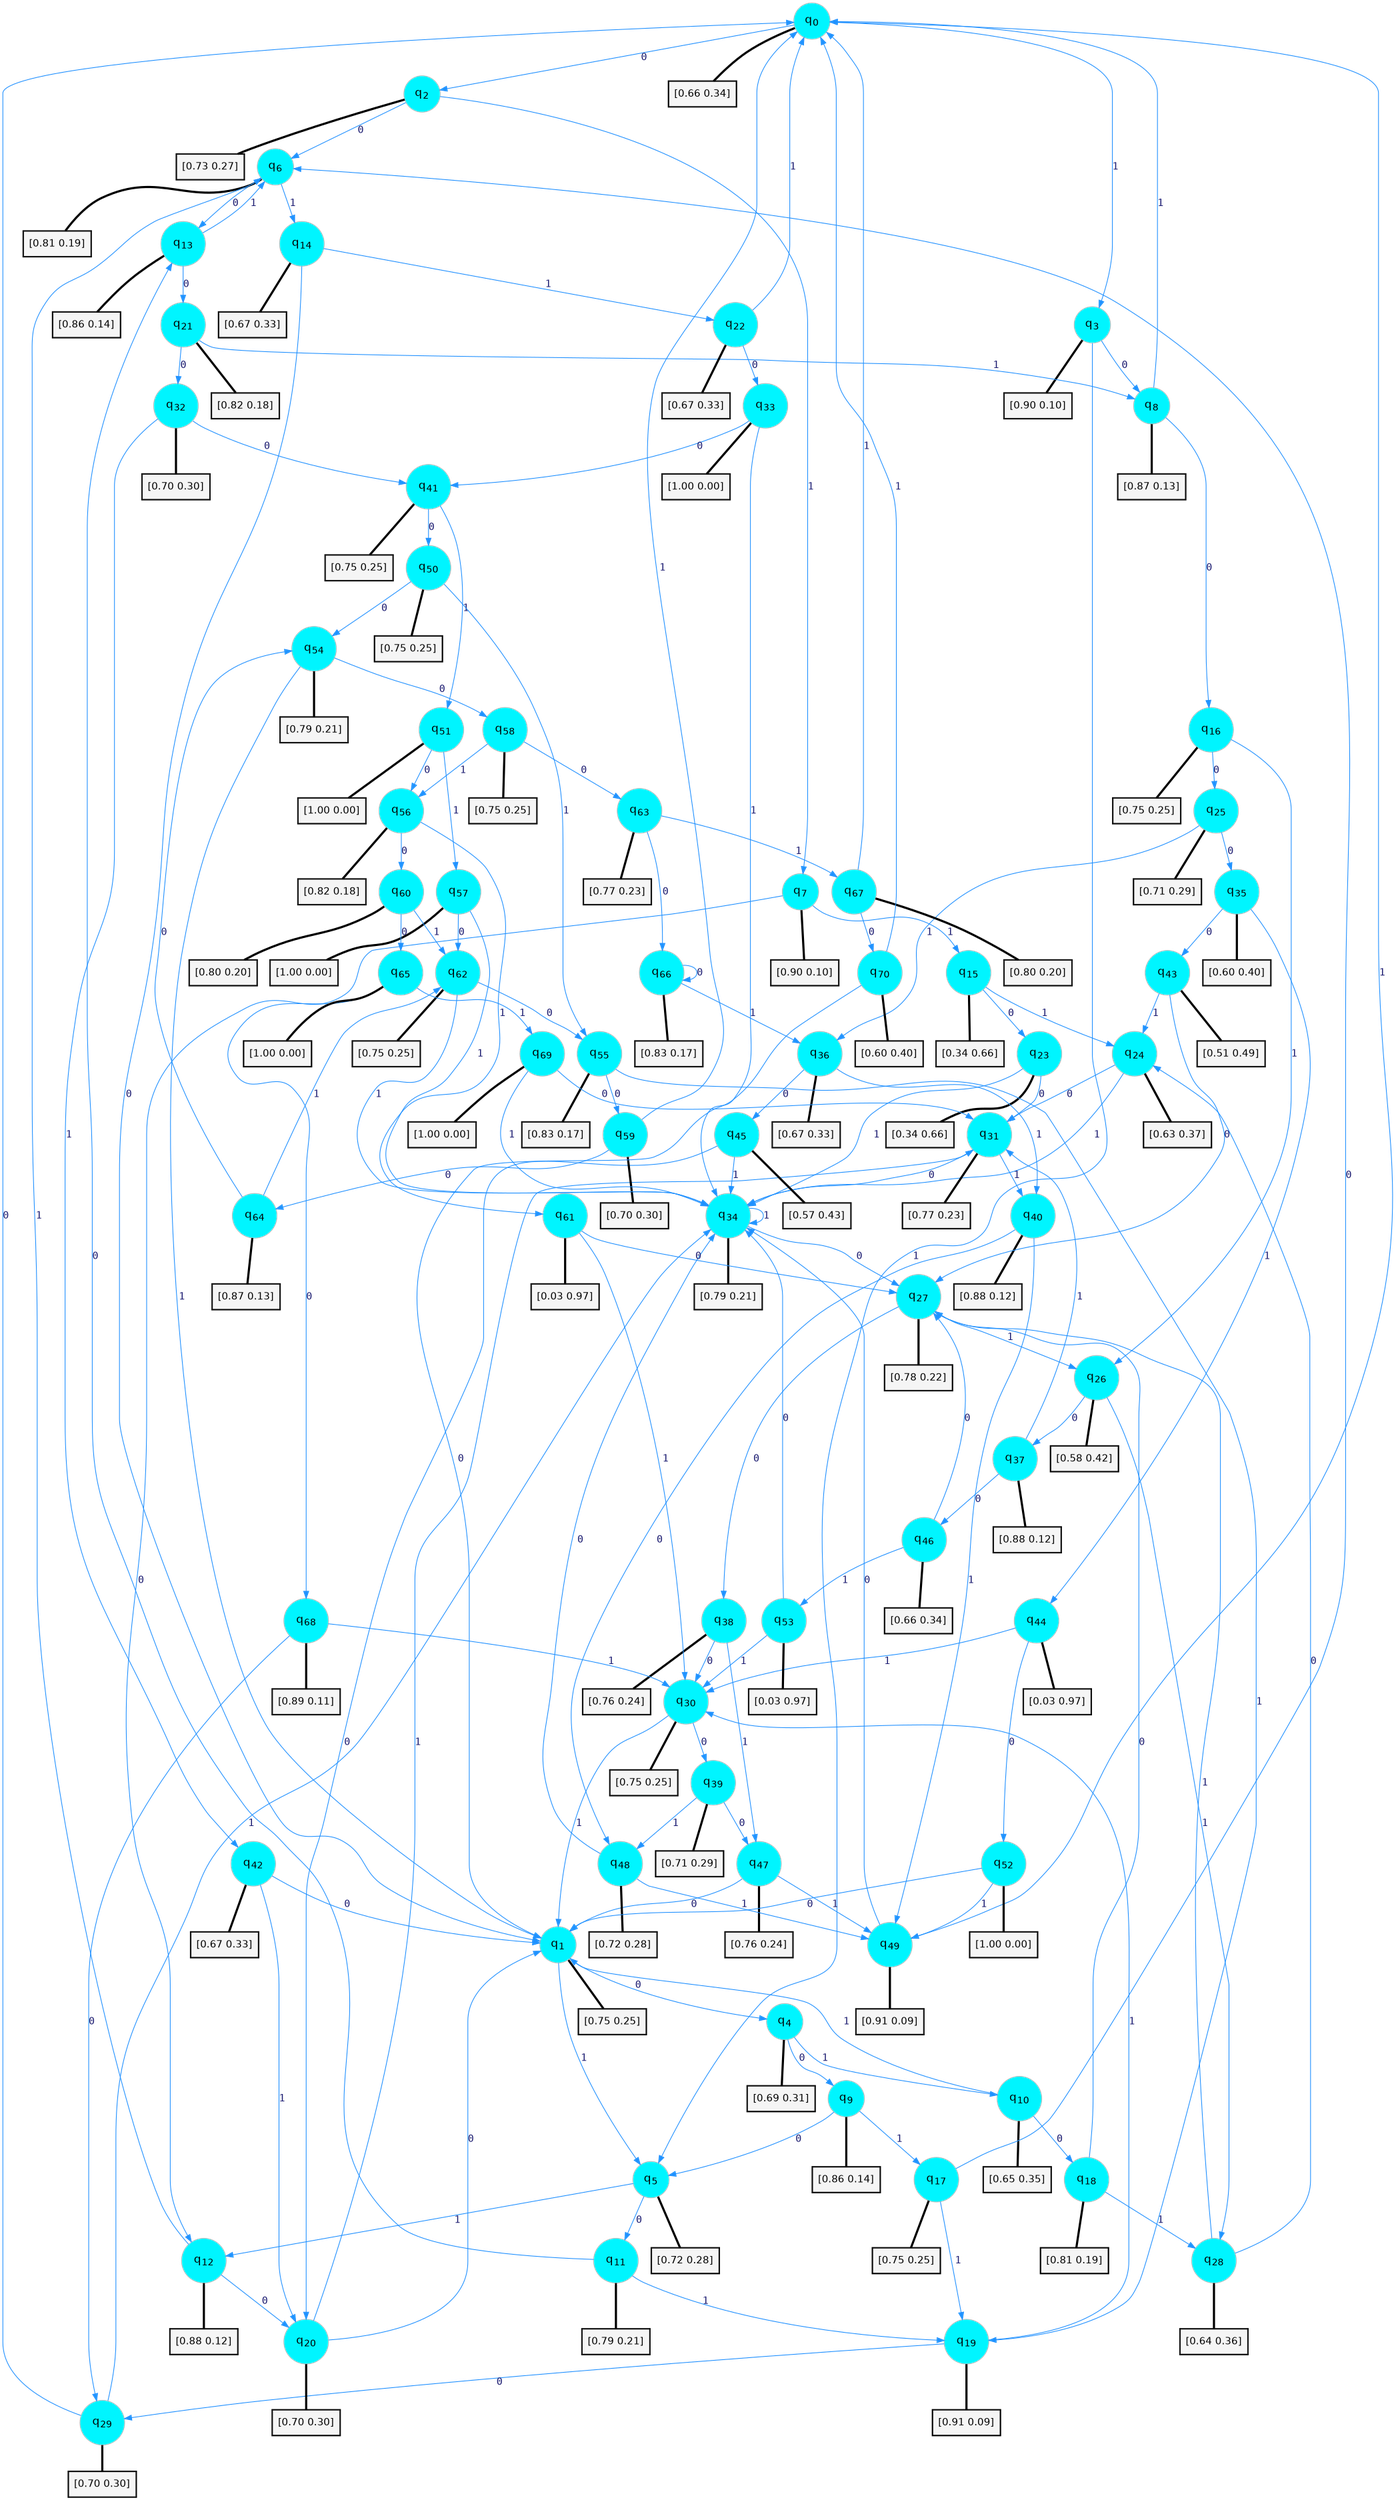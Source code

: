 digraph G {
graph [
bgcolor=transparent, dpi=300, rankdir=TD, size="40,25"];
node [
color=gray, fillcolor=turquoise1, fontcolor=black, fontname=Helvetica, fontsize=16, fontweight=bold, shape=circle, style=filled];
edge [
arrowsize=1, color=dodgerblue1, fontcolor=midnightblue, fontname=courier, fontweight=bold, penwidth=1, style=solid, weight=20];
0[label=<q<SUB>0</SUB>>];
1[label=<q<SUB>1</SUB>>];
2[label=<q<SUB>2</SUB>>];
3[label=<q<SUB>3</SUB>>];
4[label=<q<SUB>4</SUB>>];
5[label=<q<SUB>5</SUB>>];
6[label=<q<SUB>6</SUB>>];
7[label=<q<SUB>7</SUB>>];
8[label=<q<SUB>8</SUB>>];
9[label=<q<SUB>9</SUB>>];
10[label=<q<SUB>10</SUB>>];
11[label=<q<SUB>11</SUB>>];
12[label=<q<SUB>12</SUB>>];
13[label=<q<SUB>13</SUB>>];
14[label=<q<SUB>14</SUB>>];
15[label=<q<SUB>15</SUB>>];
16[label=<q<SUB>16</SUB>>];
17[label=<q<SUB>17</SUB>>];
18[label=<q<SUB>18</SUB>>];
19[label=<q<SUB>19</SUB>>];
20[label=<q<SUB>20</SUB>>];
21[label=<q<SUB>21</SUB>>];
22[label=<q<SUB>22</SUB>>];
23[label=<q<SUB>23</SUB>>];
24[label=<q<SUB>24</SUB>>];
25[label=<q<SUB>25</SUB>>];
26[label=<q<SUB>26</SUB>>];
27[label=<q<SUB>27</SUB>>];
28[label=<q<SUB>28</SUB>>];
29[label=<q<SUB>29</SUB>>];
30[label=<q<SUB>30</SUB>>];
31[label=<q<SUB>31</SUB>>];
32[label=<q<SUB>32</SUB>>];
33[label=<q<SUB>33</SUB>>];
34[label=<q<SUB>34</SUB>>];
35[label=<q<SUB>35</SUB>>];
36[label=<q<SUB>36</SUB>>];
37[label=<q<SUB>37</SUB>>];
38[label=<q<SUB>38</SUB>>];
39[label=<q<SUB>39</SUB>>];
40[label=<q<SUB>40</SUB>>];
41[label=<q<SUB>41</SUB>>];
42[label=<q<SUB>42</SUB>>];
43[label=<q<SUB>43</SUB>>];
44[label=<q<SUB>44</SUB>>];
45[label=<q<SUB>45</SUB>>];
46[label=<q<SUB>46</SUB>>];
47[label=<q<SUB>47</SUB>>];
48[label=<q<SUB>48</SUB>>];
49[label=<q<SUB>49</SUB>>];
50[label=<q<SUB>50</SUB>>];
51[label=<q<SUB>51</SUB>>];
52[label=<q<SUB>52</SUB>>];
53[label=<q<SUB>53</SUB>>];
54[label=<q<SUB>54</SUB>>];
55[label=<q<SUB>55</SUB>>];
56[label=<q<SUB>56</SUB>>];
57[label=<q<SUB>57</SUB>>];
58[label=<q<SUB>58</SUB>>];
59[label=<q<SUB>59</SUB>>];
60[label=<q<SUB>60</SUB>>];
61[label=<q<SUB>61</SUB>>];
62[label=<q<SUB>62</SUB>>];
63[label=<q<SUB>63</SUB>>];
64[label=<q<SUB>64</SUB>>];
65[label=<q<SUB>65</SUB>>];
66[label=<q<SUB>66</SUB>>];
67[label=<q<SUB>67</SUB>>];
68[label=<q<SUB>68</SUB>>];
69[label=<q<SUB>69</SUB>>];
70[label=<q<SUB>70</SUB>>];
71[label="[0.66 0.34]", shape=box,fontcolor=black, fontname=Helvetica, fontsize=14, penwidth=2, fillcolor=whitesmoke,color=black];
72[label="[0.75 0.25]", shape=box,fontcolor=black, fontname=Helvetica, fontsize=14, penwidth=2, fillcolor=whitesmoke,color=black];
73[label="[0.73 0.27]", shape=box,fontcolor=black, fontname=Helvetica, fontsize=14, penwidth=2, fillcolor=whitesmoke,color=black];
74[label="[0.90 0.10]", shape=box,fontcolor=black, fontname=Helvetica, fontsize=14, penwidth=2, fillcolor=whitesmoke,color=black];
75[label="[0.69 0.31]", shape=box,fontcolor=black, fontname=Helvetica, fontsize=14, penwidth=2, fillcolor=whitesmoke,color=black];
76[label="[0.72 0.28]", shape=box,fontcolor=black, fontname=Helvetica, fontsize=14, penwidth=2, fillcolor=whitesmoke,color=black];
77[label="[0.81 0.19]", shape=box,fontcolor=black, fontname=Helvetica, fontsize=14, penwidth=2, fillcolor=whitesmoke,color=black];
78[label="[0.90 0.10]", shape=box,fontcolor=black, fontname=Helvetica, fontsize=14, penwidth=2, fillcolor=whitesmoke,color=black];
79[label="[0.87 0.13]", shape=box,fontcolor=black, fontname=Helvetica, fontsize=14, penwidth=2, fillcolor=whitesmoke,color=black];
80[label="[0.86 0.14]", shape=box,fontcolor=black, fontname=Helvetica, fontsize=14, penwidth=2, fillcolor=whitesmoke,color=black];
81[label="[0.65 0.35]", shape=box,fontcolor=black, fontname=Helvetica, fontsize=14, penwidth=2, fillcolor=whitesmoke,color=black];
82[label="[0.79 0.21]", shape=box,fontcolor=black, fontname=Helvetica, fontsize=14, penwidth=2, fillcolor=whitesmoke,color=black];
83[label="[0.88 0.12]", shape=box,fontcolor=black, fontname=Helvetica, fontsize=14, penwidth=2, fillcolor=whitesmoke,color=black];
84[label="[0.86 0.14]", shape=box,fontcolor=black, fontname=Helvetica, fontsize=14, penwidth=2, fillcolor=whitesmoke,color=black];
85[label="[0.67 0.33]", shape=box,fontcolor=black, fontname=Helvetica, fontsize=14, penwidth=2, fillcolor=whitesmoke,color=black];
86[label="[0.34 0.66]", shape=box,fontcolor=black, fontname=Helvetica, fontsize=14, penwidth=2, fillcolor=whitesmoke,color=black];
87[label="[0.75 0.25]", shape=box,fontcolor=black, fontname=Helvetica, fontsize=14, penwidth=2, fillcolor=whitesmoke,color=black];
88[label="[0.75 0.25]", shape=box,fontcolor=black, fontname=Helvetica, fontsize=14, penwidth=2, fillcolor=whitesmoke,color=black];
89[label="[0.81 0.19]", shape=box,fontcolor=black, fontname=Helvetica, fontsize=14, penwidth=2, fillcolor=whitesmoke,color=black];
90[label="[0.91 0.09]", shape=box,fontcolor=black, fontname=Helvetica, fontsize=14, penwidth=2, fillcolor=whitesmoke,color=black];
91[label="[0.70 0.30]", shape=box,fontcolor=black, fontname=Helvetica, fontsize=14, penwidth=2, fillcolor=whitesmoke,color=black];
92[label="[0.82 0.18]", shape=box,fontcolor=black, fontname=Helvetica, fontsize=14, penwidth=2, fillcolor=whitesmoke,color=black];
93[label="[0.67 0.33]", shape=box,fontcolor=black, fontname=Helvetica, fontsize=14, penwidth=2, fillcolor=whitesmoke,color=black];
94[label="[0.34 0.66]", shape=box,fontcolor=black, fontname=Helvetica, fontsize=14, penwidth=2, fillcolor=whitesmoke,color=black];
95[label="[0.63 0.37]", shape=box,fontcolor=black, fontname=Helvetica, fontsize=14, penwidth=2, fillcolor=whitesmoke,color=black];
96[label="[0.71 0.29]", shape=box,fontcolor=black, fontname=Helvetica, fontsize=14, penwidth=2, fillcolor=whitesmoke,color=black];
97[label="[0.58 0.42]", shape=box,fontcolor=black, fontname=Helvetica, fontsize=14, penwidth=2, fillcolor=whitesmoke,color=black];
98[label="[0.78 0.22]", shape=box,fontcolor=black, fontname=Helvetica, fontsize=14, penwidth=2, fillcolor=whitesmoke,color=black];
99[label="[0.64 0.36]", shape=box,fontcolor=black, fontname=Helvetica, fontsize=14, penwidth=2, fillcolor=whitesmoke,color=black];
100[label="[0.70 0.30]", shape=box,fontcolor=black, fontname=Helvetica, fontsize=14, penwidth=2, fillcolor=whitesmoke,color=black];
101[label="[0.75 0.25]", shape=box,fontcolor=black, fontname=Helvetica, fontsize=14, penwidth=2, fillcolor=whitesmoke,color=black];
102[label="[0.77 0.23]", shape=box,fontcolor=black, fontname=Helvetica, fontsize=14, penwidth=2, fillcolor=whitesmoke,color=black];
103[label="[0.70 0.30]", shape=box,fontcolor=black, fontname=Helvetica, fontsize=14, penwidth=2, fillcolor=whitesmoke,color=black];
104[label="[1.00 0.00]", shape=box,fontcolor=black, fontname=Helvetica, fontsize=14, penwidth=2, fillcolor=whitesmoke,color=black];
105[label="[0.79 0.21]", shape=box,fontcolor=black, fontname=Helvetica, fontsize=14, penwidth=2, fillcolor=whitesmoke,color=black];
106[label="[0.60 0.40]", shape=box,fontcolor=black, fontname=Helvetica, fontsize=14, penwidth=2, fillcolor=whitesmoke,color=black];
107[label="[0.67 0.33]", shape=box,fontcolor=black, fontname=Helvetica, fontsize=14, penwidth=2, fillcolor=whitesmoke,color=black];
108[label="[0.88 0.12]", shape=box,fontcolor=black, fontname=Helvetica, fontsize=14, penwidth=2, fillcolor=whitesmoke,color=black];
109[label="[0.76 0.24]", shape=box,fontcolor=black, fontname=Helvetica, fontsize=14, penwidth=2, fillcolor=whitesmoke,color=black];
110[label="[0.71 0.29]", shape=box,fontcolor=black, fontname=Helvetica, fontsize=14, penwidth=2, fillcolor=whitesmoke,color=black];
111[label="[0.88 0.12]", shape=box,fontcolor=black, fontname=Helvetica, fontsize=14, penwidth=2, fillcolor=whitesmoke,color=black];
112[label="[0.75 0.25]", shape=box,fontcolor=black, fontname=Helvetica, fontsize=14, penwidth=2, fillcolor=whitesmoke,color=black];
113[label="[0.67 0.33]", shape=box,fontcolor=black, fontname=Helvetica, fontsize=14, penwidth=2, fillcolor=whitesmoke,color=black];
114[label="[0.51 0.49]", shape=box,fontcolor=black, fontname=Helvetica, fontsize=14, penwidth=2, fillcolor=whitesmoke,color=black];
115[label="[0.03 0.97]", shape=box,fontcolor=black, fontname=Helvetica, fontsize=14, penwidth=2, fillcolor=whitesmoke,color=black];
116[label="[0.57 0.43]", shape=box,fontcolor=black, fontname=Helvetica, fontsize=14, penwidth=2, fillcolor=whitesmoke,color=black];
117[label="[0.66 0.34]", shape=box,fontcolor=black, fontname=Helvetica, fontsize=14, penwidth=2, fillcolor=whitesmoke,color=black];
118[label="[0.76 0.24]", shape=box,fontcolor=black, fontname=Helvetica, fontsize=14, penwidth=2, fillcolor=whitesmoke,color=black];
119[label="[0.72 0.28]", shape=box,fontcolor=black, fontname=Helvetica, fontsize=14, penwidth=2, fillcolor=whitesmoke,color=black];
120[label="[0.91 0.09]", shape=box,fontcolor=black, fontname=Helvetica, fontsize=14, penwidth=2, fillcolor=whitesmoke,color=black];
121[label="[0.75 0.25]", shape=box,fontcolor=black, fontname=Helvetica, fontsize=14, penwidth=2, fillcolor=whitesmoke,color=black];
122[label="[1.00 0.00]", shape=box,fontcolor=black, fontname=Helvetica, fontsize=14, penwidth=2, fillcolor=whitesmoke,color=black];
123[label="[1.00 0.00]", shape=box,fontcolor=black, fontname=Helvetica, fontsize=14, penwidth=2, fillcolor=whitesmoke,color=black];
124[label="[0.03 0.97]", shape=box,fontcolor=black, fontname=Helvetica, fontsize=14, penwidth=2, fillcolor=whitesmoke,color=black];
125[label="[0.79 0.21]", shape=box,fontcolor=black, fontname=Helvetica, fontsize=14, penwidth=2, fillcolor=whitesmoke,color=black];
126[label="[0.83 0.17]", shape=box,fontcolor=black, fontname=Helvetica, fontsize=14, penwidth=2, fillcolor=whitesmoke,color=black];
127[label="[0.82 0.18]", shape=box,fontcolor=black, fontname=Helvetica, fontsize=14, penwidth=2, fillcolor=whitesmoke,color=black];
128[label="[1.00 0.00]", shape=box,fontcolor=black, fontname=Helvetica, fontsize=14, penwidth=2, fillcolor=whitesmoke,color=black];
129[label="[0.75 0.25]", shape=box,fontcolor=black, fontname=Helvetica, fontsize=14, penwidth=2, fillcolor=whitesmoke,color=black];
130[label="[0.70 0.30]", shape=box,fontcolor=black, fontname=Helvetica, fontsize=14, penwidth=2, fillcolor=whitesmoke,color=black];
131[label="[0.80 0.20]", shape=box,fontcolor=black, fontname=Helvetica, fontsize=14, penwidth=2, fillcolor=whitesmoke,color=black];
132[label="[0.03 0.97]", shape=box,fontcolor=black, fontname=Helvetica, fontsize=14, penwidth=2, fillcolor=whitesmoke,color=black];
133[label="[0.75 0.25]", shape=box,fontcolor=black, fontname=Helvetica, fontsize=14, penwidth=2, fillcolor=whitesmoke,color=black];
134[label="[0.77 0.23]", shape=box,fontcolor=black, fontname=Helvetica, fontsize=14, penwidth=2, fillcolor=whitesmoke,color=black];
135[label="[0.87 0.13]", shape=box,fontcolor=black, fontname=Helvetica, fontsize=14, penwidth=2, fillcolor=whitesmoke,color=black];
136[label="[1.00 0.00]", shape=box,fontcolor=black, fontname=Helvetica, fontsize=14, penwidth=2, fillcolor=whitesmoke,color=black];
137[label="[0.83 0.17]", shape=box,fontcolor=black, fontname=Helvetica, fontsize=14, penwidth=2, fillcolor=whitesmoke,color=black];
138[label="[0.80 0.20]", shape=box,fontcolor=black, fontname=Helvetica, fontsize=14, penwidth=2, fillcolor=whitesmoke,color=black];
139[label="[0.89 0.11]", shape=box,fontcolor=black, fontname=Helvetica, fontsize=14, penwidth=2, fillcolor=whitesmoke,color=black];
140[label="[1.00 0.00]", shape=box,fontcolor=black, fontname=Helvetica, fontsize=14, penwidth=2, fillcolor=whitesmoke,color=black];
141[label="[0.60 0.40]", shape=box,fontcolor=black, fontname=Helvetica, fontsize=14, penwidth=2, fillcolor=whitesmoke,color=black];
0->2 [label=0];
0->3 [label=1];
0->71 [arrowhead=none, penwidth=3,color=black];
1->4 [label=0];
1->5 [label=1];
1->72 [arrowhead=none, penwidth=3,color=black];
2->6 [label=0];
2->7 [label=1];
2->73 [arrowhead=none, penwidth=3,color=black];
3->8 [label=0];
3->5 [label=1];
3->74 [arrowhead=none, penwidth=3,color=black];
4->9 [label=0];
4->10 [label=1];
4->75 [arrowhead=none, penwidth=3,color=black];
5->11 [label=0];
5->12 [label=1];
5->76 [arrowhead=none, penwidth=3,color=black];
6->13 [label=0];
6->14 [label=1];
6->77 [arrowhead=none, penwidth=3,color=black];
7->12 [label=0];
7->15 [label=1];
7->78 [arrowhead=none, penwidth=3,color=black];
8->16 [label=0];
8->0 [label=1];
8->79 [arrowhead=none, penwidth=3,color=black];
9->5 [label=0];
9->17 [label=1];
9->80 [arrowhead=none, penwidth=3,color=black];
10->18 [label=0];
10->1 [label=1];
10->81 [arrowhead=none, penwidth=3,color=black];
11->13 [label=0];
11->19 [label=1];
11->82 [arrowhead=none, penwidth=3,color=black];
12->20 [label=0];
12->6 [label=1];
12->83 [arrowhead=none, penwidth=3,color=black];
13->21 [label=0];
13->6 [label=1];
13->84 [arrowhead=none, penwidth=3,color=black];
14->1 [label=0];
14->22 [label=1];
14->85 [arrowhead=none, penwidth=3,color=black];
15->23 [label=0];
15->24 [label=1];
15->86 [arrowhead=none, penwidth=3,color=black];
16->25 [label=0];
16->26 [label=1];
16->87 [arrowhead=none, penwidth=3,color=black];
17->6 [label=0];
17->19 [label=1];
17->88 [arrowhead=none, penwidth=3,color=black];
18->27 [label=0];
18->28 [label=1];
18->89 [arrowhead=none, penwidth=3,color=black];
19->29 [label=0];
19->30 [label=1];
19->90 [arrowhead=none, penwidth=3,color=black];
20->1 [label=0];
20->31 [label=1];
20->91 [arrowhead=none, penwidth=3,color=black];
21->32 [label=0];
21->8 [label=1];
21->92 [arrowhead=none, penwidth=3,color=black];
22->33 [label=0];
22->0 [label=1];
22->93 [arrowhead=none, penwidth=3,color=black];
23->31 [label=0];
23->34 [label=1];
23->94 [arrowhead=none, penwidth=3,color=black];
24->31 [label=0];
24->34 [label=1];
24->95 [arrowhead=none, penwidth=3,color=black];
25->35 [label=0];
25->36 [label=1];
25->96 [arrowhead=none, penwidth=3,color=black];
26->37 [label=0];
26->28 [label=1];
26->97 [arrowhead=none, penwidth=3,color=black];
27->38 [label=0];
27->26 [label=1];
27->98 [arrowhead=none, penwidth=3,color=black];
28->24 [label=0];
28->27 [label=1];
28->99 [arrowhead=none, penwidth=3,color=black];
29->0 [label=0];
29->34 [label=1];
29->100 [arrowhead=none, penwidth=3,color=black];
30->39 [label=0];
30->1 [label=1];
30->101 [arrowhead=none, penwidth=3,color=black];
31->34 [label=0];
31->40 [label=1];
31->102 [arrowhead=none, penwidth=3,color=black];
32->41 [label=0];
32->42 [label=1];
32->103 [arrowhead=none, penwidth=3,color=black];
33->41 [label=0];
33->34 [label=1];
33->104 [arrowhead=none, penwidth=3,color=black];
34->27 [label=0];
34->34 [label=1];
34->105 [arrowhead=none, penwidth=3,color=black];
35->43 [label=0];
35->44 [label=1];
35->106 [arrowhead=none, penwidth=3,color=black];
36->45 [label=0];
36->40 [label=1];
36->107 [arrowhead=none, penwidth=3,color=black];
37->46 [label=0];
37->31 [label=1];
37->108 [arrowhead=none, penwidth=3,color=black];
38->30 [label=0];
38->47 [label=1];
38->109 [arrowhead=none, penwidth=3,color=black];
39->47 [label=0];
39->48 [label=1];
39->110 [arrowhead=none, penwidth=3,color=black];
40->48 [label=0];
40->49 [label=1];
40->111 [arrowhead=none, penwidth=3,color=black];
41->50 [label=0];
41->51 [label=1];
41->112 [arrowhead=none, penwidth=3,color=black];
42->1 [label=0];
42->20 [label=1];
42->113 [arrowhead=none, penwidth=3,color=black];
43->27 [label=0];
43->24 [label=1];
43->114 [arrowhead=none, penwidth=3,color=black];
44->52 [label=0];
44->30 [label=1];
44->115 [arrowhead=none, penwidth=3,color=black];
45->20 [label=0];
45->34 [label=1];
45->116 [arrowhead=none, penwidth=3,color=black];
46->27 [label=0];
46->53 [label=1];
46->117 [arrowhead=none, penwidth=3,color=black];
47->1 [label=0];
47->49 [label=1];
47->118 [arrowhead=none, penwidth=3,color=black];
48->34 [label=0];
48->49 [label=1];
48->119 [arrowhead=none, penwidth=3,color=black];
49->34 [label=0];
49->0 [label=1];
49->120 [arrowhead=none, penwidth=3,color=black];
50->54 [label=0];
50->55 [label=1];
50->121 [arrowhead=none, penwidth=3,color=black];
51->56 [label=0];
51->57 [label=1];
51->122 [arrowhead=none, penwidth=3,color=black];
52->1 [label=0];
52->49 [label=1];
52->123 [arrowhead=none, penwidth=3,color=black];
53->34 [label=0];
53->30 [label=1];
53->124 [arrowhead=none, penwidth=3,color=black];
54->58 [label=0];
54->1 [label=1];
54->125 [arrowhead=none, penwidth=3,color=black];
55->59 [label=0];
55->19 [label=1];
55->126 [arrowhead=none, penwidth=3,color=black];
56->60 [label=0];
56->61 [label=1];
56->127 [arrowhead=none, penwidth=3,color=black];
57->62 [label=0];
57->34 [label=1];
57->128 [arrowhead=none, penwidth=3,color=black];
58->63 [label=0];
58->56 [label=1];
58->129 [arrowhead=none, penwidth=3,color=black];
59->64 [label=0];
59->0 [label=1];
59->130 [arrowhead=none, penwidth=3,color=black];
60->65 [label=0];
60->62 [label=1];
60->131 [arrowhead=none, penwidth=3,color=black];
61->27 [label=0];
61->30 [label=1];
61->132 [arrowhead=none, penwidth=3,color=black];
62->55 [label=0];
62->34 [label=1];
62->133 [arrowhead=none, penwidth=3,color=black];
63->66 [label=0];
63->67 [label=1];
63->134 [arrowhead=none, penwidth=3,color=black];
64->54 [label=0];
64->62 [label=1];
64->135 [arrowhead=none, penwidth=3,color=black];
65->68 [label=0];
65->69 [label=1];
65->136 [arrowhead=none, penwidth=3,color=black];
66->66 [label=0];
66->36 [label=1];
66->137 [arrowhead=none, penwidth=3,color=black];
67->70 [label=0];
67->0 [label=1];
67->138 [arrowhead=none, penwidth=3,color=black];
68->29 [label=0];
68->30 [label=1];
68->139 [arrowhead=none, penwidth=3,color=black];
69->31 [label=0];
69->34 [label=1];
69->140 [arrowhead=none, penwidth=3,color=black];
70->1 [label=0];
70->0 [label=1];
70->141 [arrowhead=none, penwidth=3,color=black];
}
